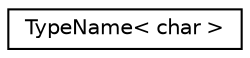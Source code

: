 digraph "Graphical Class Hierarchy"
{
  edge [fontname="Helvetica",fontsize="10",labelfontname="Helvetica",labelfontsize="10"];
  node [fontname="Helvetica",fontsize="10",shape=record];
  rankdir="LR";
  Node1 [label="TypeName\< char \>",height=0.2,width=0.4,color="black", fillcolor="white", style="filled",URL="$structTypeName_3_01char_01_4.html"];
}

